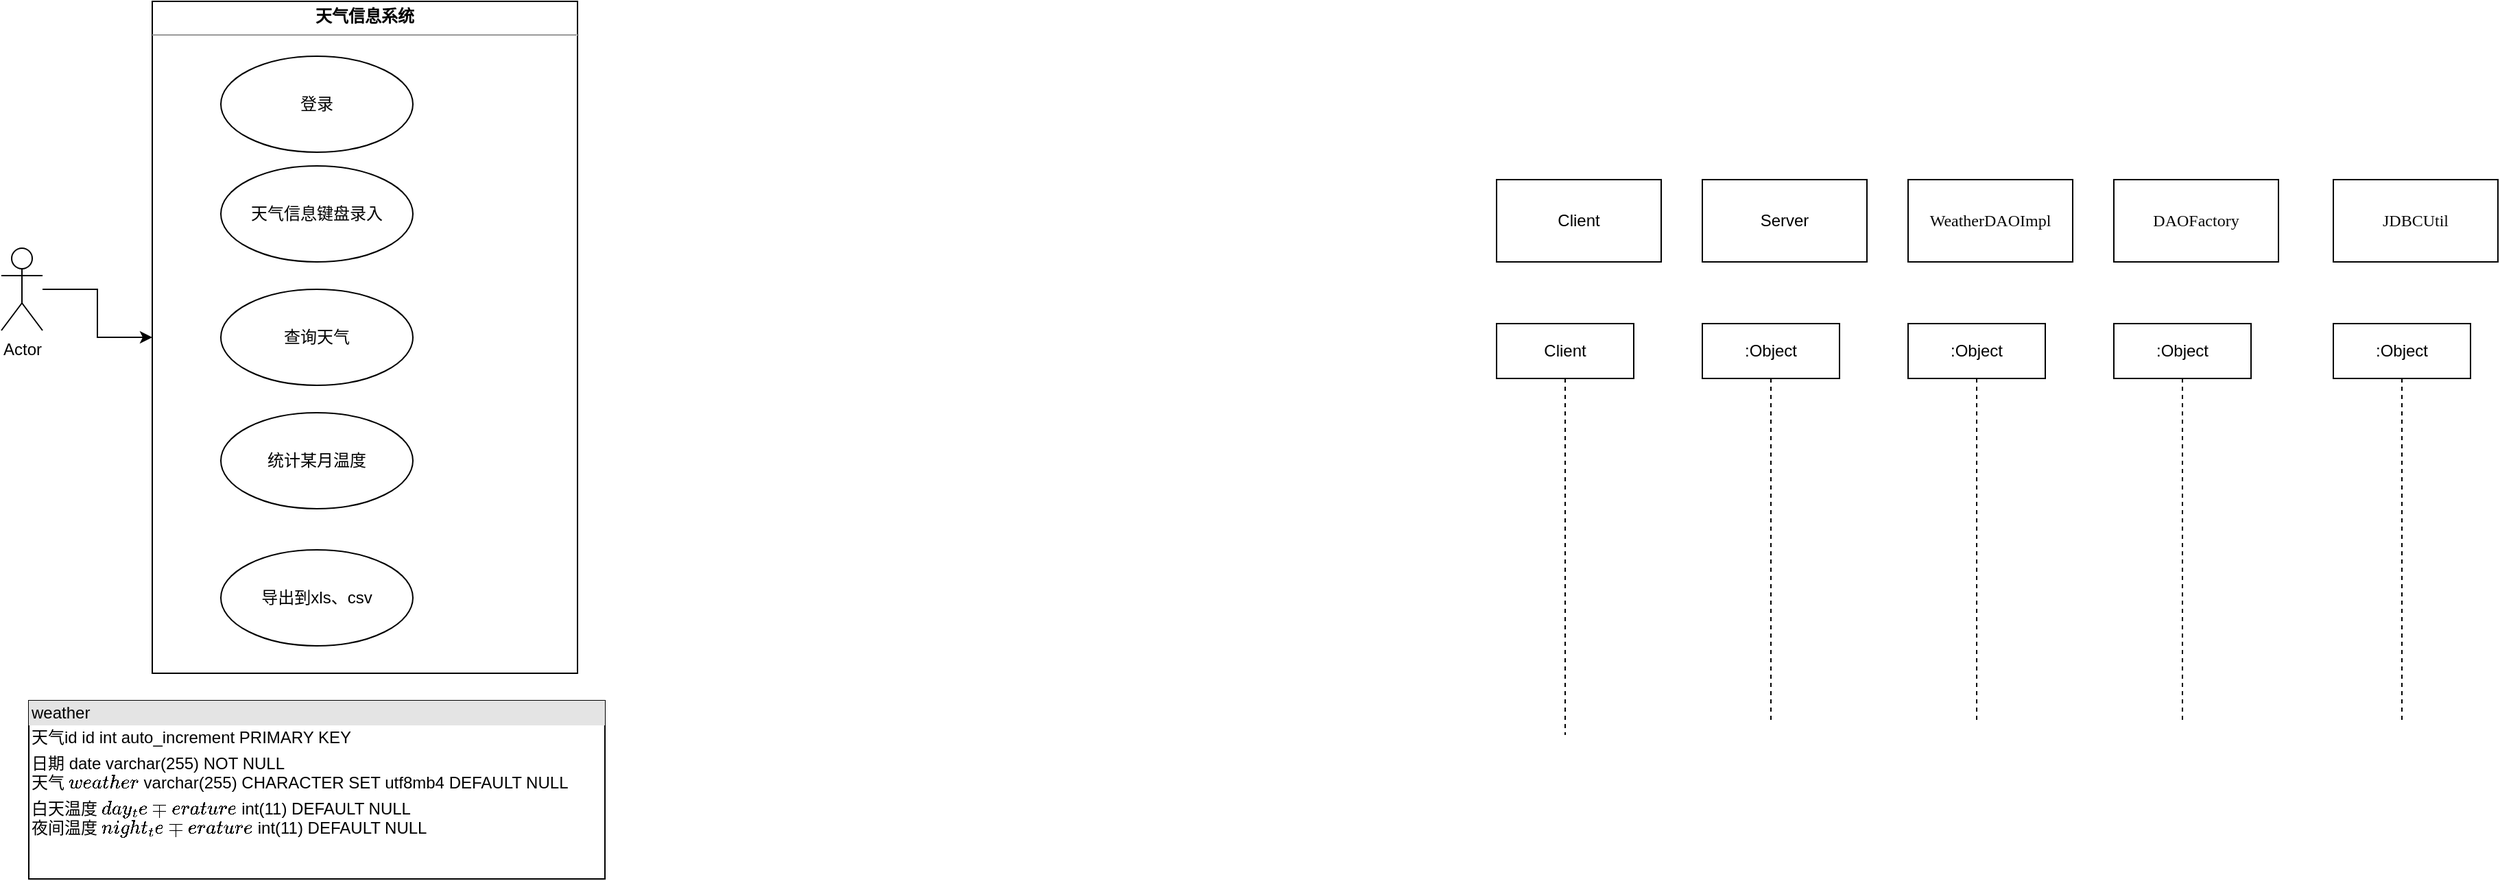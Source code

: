 <mxfile version="18.0.2" type="github">
  <diagram id="UTTcR3mZGYKN0iP_9yWg" name="Page-1">
    <mxGraphModel dx="2012" dy="655" grid="1" gridSize="10" guides="1" tooltips="1" connect="1" arrows="1" fold="1" page="1" pageScale="1" pageWidth="827" pageHeight="1169" math="0" shadow="0">
      <root>
        <mxCell id="0" />
        <mxCell id="1" parent="0" />
        <mxCell id="1OQX4jLtgAW1z37ysqUo-1" value="&lt;p style=&quot;margin:0px;margin-top:4px;text-align:center;&quot;&gt;&lt;b&gt;天气信息系统&lt;/b&gt;&lt;/p&gt;&lt;hr size=&quot;1&quot;&gt;&lt;div style=&quot;height:2px;&quot;&gt;&lt;/div&gt;" style="verticalAlign=top;align=left;overflow=fill;fontSize=12;fontFamily=Helvetica;html=1;" vertex="1" parent="1">
          <mxGeometry x="-160" y="200" width="310" height="490" as="geometry" />
        </mxCell>
        <mxCell id="1OQX4jLtgAW1z37ysqUo-2" value="天气信息键盘录入" style="ellipse;whiteSpace=wrap;html=1;" vertex="1" parent="1">
          <mxGeometry x="-110" y="320" width="140" height="70" as="geometry" />
        </mxCell>
        <mxCell id="1OQX4jLtgAW1z37ysqUo-3" value="登录" style="ellipse;whiteSpace=wrap;html=1;" vertex="1" parent="1">
          <mxGeometry x="-110" y="240" width="140" height="70" as="geometry" />
        </mxCell>
        <mxCell id="1OQX4jLtgAW1z37ysqUo-4" value="查询天气" style="ellipse;whiteSpace=wrap;html=1;" vertex="1" parent="1">
          <mxGeometry x="-110" y="410" width="140" height="70" as="geometry" />
        </mxCell>
        <mxCell id="1OQX4jLtgAW1z37ysqUo-5" value="统计某月温度" style="ellipse;whiteSpace=wrap;html=1;" vertex="1" parent="1">
          <mxGeometry x="-110" y="500" width="140" height="70" as="geometry" />
        </mxCell>
        <mxCell id="1OQX4jLtgAW1z37ysqUo-6" value="导出到xls、csv" style="ellipse;whiteSpace=wrap;html=1;" vertex="1" parent="1">
          <mxGeometry x="-110" y="600" width="140" height="70" as="geometry" />
        </mxCell>
        <mxCell id="1OQX4jLtgAW1z37ysqUo-12" style="edgeStyle=orthogonalEdgeStyle;rounded=0;orthogonalLoop=1;jettySize=auto;html=1;" edge="1" parent="1" source="1OQX4jLtgAW1z37ysqUo-8" target="1OQX4jLtgAW1z37ysqUo-1">
          <mxGeometry relative="1" as="geometry" />
        </mxCell>
        <mxCell id="1OQX4jLtgAW1z37ysqUo-8" value="Actor" style="shape=umlActor;verticalLabelPosition=bottom;verticalAlign=top;html=1;" vertex="1" parent="1">
          <mxGeometry x="-270" y="380" width="30" height="60" as="geometry" />
        </mxCell>
        <mxCell id="1OQX4jLtgAW1z37ysqUo-14" value="&lt;div style=&quot;box-sizing:border-box;width:100%;background:#e4e4e4;padding:2px;&quot;&gt;weather&lt;/div&gt;&lt;table style=&quot;width:100%;font-size:1em;&quot; cellpadding=&quot;2&quot; cellspacing=&quot;0&quot;&gt;&lt;tbody&gt;&lt;tr&gt;&lt;td&gt;天气id&amp;nbsp;id int auto_increment&amp;nbsp;PRIMARY KEY&lt;/td&gt;&lt;td&gt;&lt;br&gt;&lt;/td&gt;&lt;/tr&gt;&lt;tr&gt;&lt;td&gt;日期 date varchar(255) NOT NULL&lt;br&gt;天气&amp;nbsp;`weather` varchar(255) CHARACTER SET utf8mb4 DEFAULT NULL&lt;br&gt;&lt;/td&gt;&lt;td&gt;&lt;br&gt;&lt;/td&gt;&lt;/tr&gt;&lt;tr&gt;&lt;td&gt;白天温度&amp;nbsp;`day_temperature` int(11) DEFAULT NULL&lt;br&gt;夜间温度&amp;nbsp;`night_temperature` int(11) DEFAULT NULL&lt;/td&gt;&lt;td&gt;&lt;br&gt;&lt;/td&gt;&lt;/tr&gt;&lt;/tbody&gt;&lt;/table&gt;" style="verticalAlign=top;align=left;overflow=fill;html=1;" vertex="1" parent="1">
          <mxGeometry x="-250" y="710" width="420" height="130" as="geometry" />
        </mxCell>
        <mxCell id="1OQX4jLtgAW1z37ysqUo-15" value="Client" style="rounded=0;whiteSpace=wrap;html=1;" vertex="1" parent="1">
          <mxGeometry x="820" y="330" width="120" height="60" as="geometry" />
        </mxCell>
        <mxCell id="1OQX4jLtgAW1z37ysqUo-16" value="Server&lt;br&gt;" style="rounded=0;whiteSpace=wrap;html=1;" vertex="1" parent="1">
          <mxGeometry x="970" y="330" width="120" height="60" as="geometry" />
        </mxCell>
        <mxCell id="1OQX4jLtgAW1z37ysqUo-17" value="&lt;pre style=&quot;background-color:#ffffff;color:#080808;font-family:&#39;Microsoft YaHei UI&#39;;font-size:9.0pt;&quot;&gt;WeatherDAOImpl&lt;/pre&gt;" style="rounded=0;whiteSpace=wrap;html=1;" vertex="1" parent="1">
          <mxGeometry x="1120" y="330" width="120" height="60" as="geometry" />
        </mxCell>
        <mxCell id="1OQX4jLtgAW1z37ysqUo-18" value="&lt;pre style=&quot;background-color:#ffffff;color:#080808;font-family:&#39;Microsoft YaHei UI&#39;;font-size:9.0pt;&quot;&gt;DAOFactory&lt;/pre&gt;" style="rounded=0;whiteSpace=wrap;html=1;" vertex="1" parent="1">
          <mxGeometry x="1270" y="330" width="120" height="60" as="geometry" />
        </mxCell>
        <mxCell id="1OQX4jLtgAW1z37ysqUo-19" value="&lt;pre style=&quot;background-color:#ffffff;color:#080808;font-family:&#39;Microsoft YaHei UI&#39;;font-size:9.0pt;&quot;&gt;JDBCUtil&lt;/pre&gt;" style="rounded=0;whiteSpace=wrap;html=1;" vertex="1" parent="1">
          <mxGeometry x="1430" y="330" width="120" height="60" as="geometry" />
        </mxCell>
        <mxCell id="1OQX4jLtgAW1z37ysqUo-20" value="Client" style="shape=umlLifeline;perimeter=lifelinePerimeter;whiteSpace=wrap;html=1;container=1;collapsible=0;recursiveResize=0;outlineConnect=0;" vertex="1" parent="1">
          <mxGeometry x="820" y="435" width="100" height="300" as="geometry" />
        </mxCell>
        <mxCell id="1OQX4jLtgAW1z37ysqUo-21" value=":Object" style="shape=umlLifeline;perimeter=lifelinePerimeter;whiteSpace=wrap;html=1;container=1;collapsible=0;recursiveResize=0;outlineConnect=0;" vertex="1" parent="1">
          <mxGeometry x="970" y="435" width="100" height="290" as="geometry" />
        </mxCell>
        <mxCell id="1OQX4jLtgAW1z37ysqUo-22" value=":Object" style="shape=umlLifeline;perimeter=lifelinePerimeter;whiteSpace=wrap;html=1;container=1;collapsible=0;recursiveResize=0;outlineConnect=0;" vertex="1" parent="1">
          <mxGeometry x="1120" y="435" width="100" height="290" as="geometry" />
        </mxCell>
        <mxCell id="1OQX4jLtgAW1z37ysqUo-23" value=":Object" style="shape=umlLifeline;perimeter=lifelinePerimeter;whiteSpace=wrap;html=1;container=1;collapsible=0;recursiveResize=0;outlineConnect=0;" vertex="1" parent="1">
          <mxGeometry x="1270" y="435" width="100" height="290" as="geometry" />
        </mxCell>
        <mxCell id="1OQX4jLtgAW1z37ysqUo-24" value=":Object" style="shape=umlLifeline;perimeter=lifelinePerimeter;whiteSpace=wrap;html=1;container=1;collapsible=0;recursiveResize=0;outlineConnect=0;" vertex="1" parent="1">
          <mxGeometry x="1430" y="435" width="100" height="290" as="geometry" />
        </mxCell>
      </root>
    </mxGraphModel>
  </diagram>
</mxfile>
